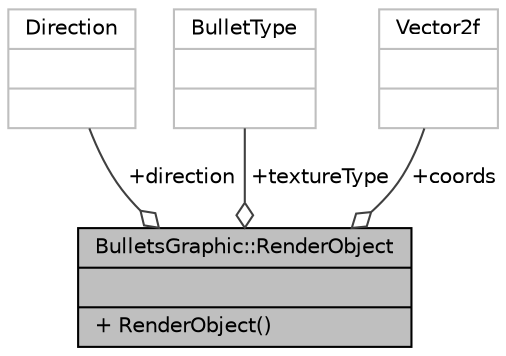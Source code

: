 digraph "BulletsGraphic::RenderObject"
{
 // INTERACTIVE_SVG=YES
 // LATEX_PDF_SIZE
  bgcolor="transparent";
  edge [fontname="Helvetica",fontsize="10",labelfontname="Helvetica",labelfontsize="10"];
  node [fontname="Helvetica",fontsize="10",shape=record];
  Node1 [label="{BulletsGraphic::RenderObject\n||+ RenderObject()\l}",height=0.2,width=0.4,color="black", fillcolor="grey75", style="filled", fontcolor="black",tooltip="Sturct that links object position with its texture."];
  Node2 -> Node1 [color="grey25",fontsize="10",style="solid",label=" +direction" ,arrowhead="odiamond",fontname="Helvetica"];
  Node2 [label="{Direction\n||}",height=0.2,width=0.4,color="grey75",tooltip=" "];
  Node3 -> Node1 [color="grey25",fontsize="10",style="solid",label=" +textureType" ,arrowhead="odiamond",fontname="Helvetica"];
  Node3 [label="{BulletType\n||}",height=0.2,width=0.4,color="grey75",tooltip=" "];
  Node4 -> Node1 [color="grey25",fontsize="10",style="solid",label=" +coords" ,arrowhead="odiamond",fontname="Helvetica"];
  Node4 [label="{Vector2f\n||}",height=0.2,width=0.4,color="grey75",tooltip=" "];
}
